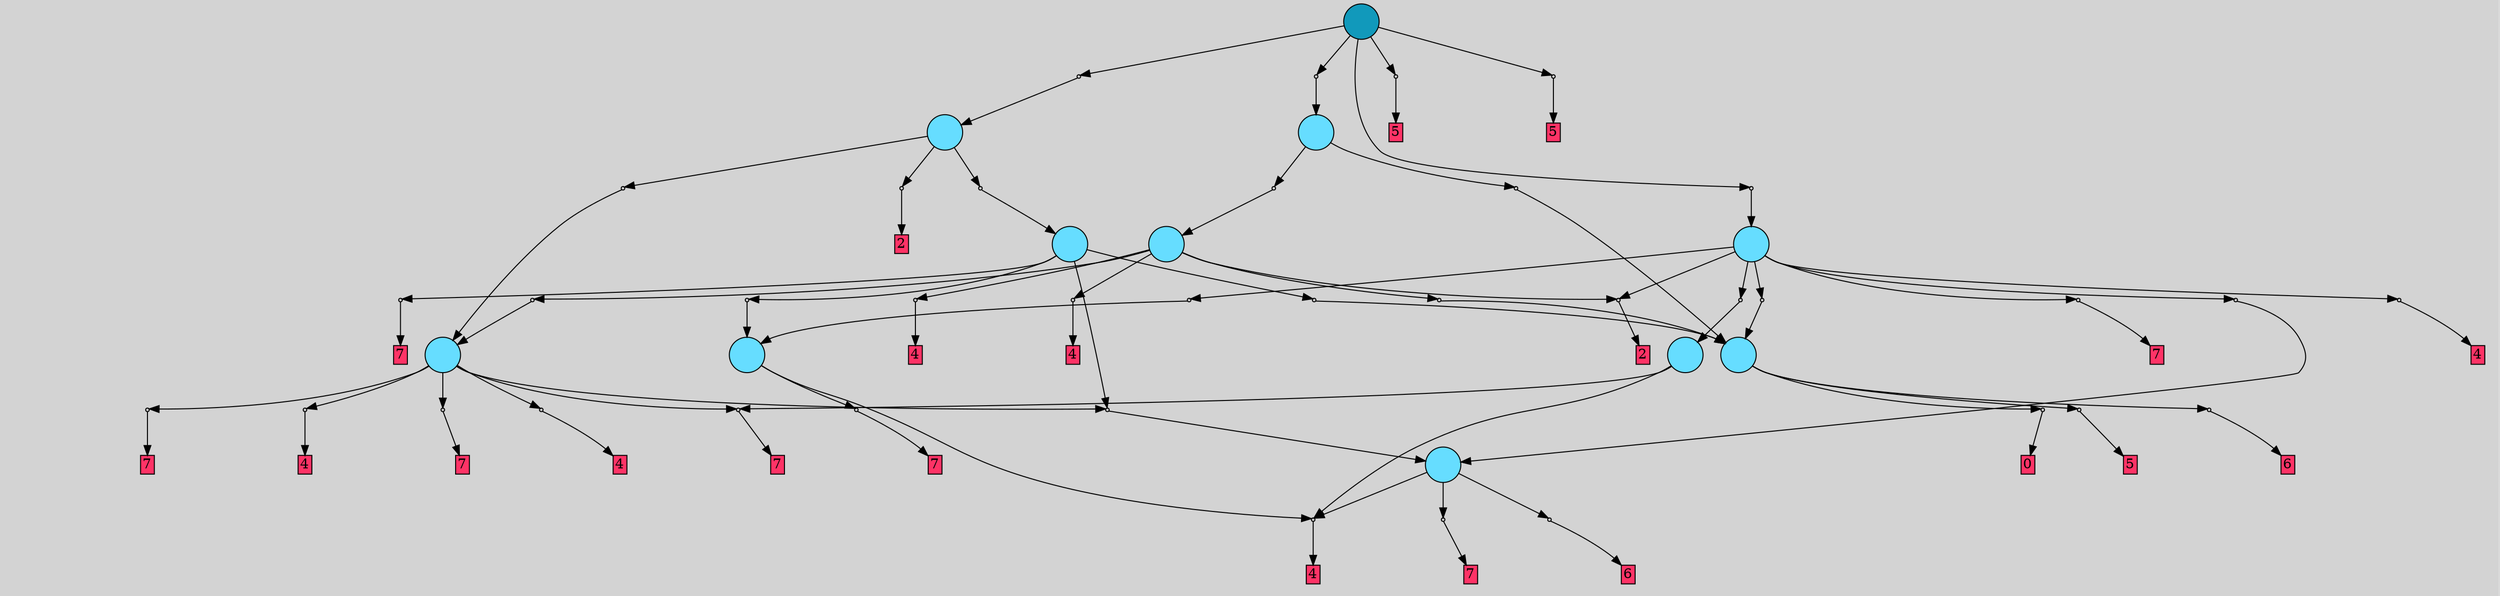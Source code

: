 // File exported with GEGELATI v1.3.1
// On the 2024-04-12 16:03:40
// With the File::TPGGraphDotExporter
digraph{
	graph[pad = "0.212, 0.055" bgcolor = lightgray]
	node[shape=circle style = filled label = ""]
		T0 [fillcolor="#66ddff"]
		T1 [fillcolor="#66ddff"]
		T2 [fillcolor="#66ddff"]
		T3 [fillcolor="#66ddff"]
		T4 [fillcolor="#66ddff"]
		T5 [fillcolor="#66ddff"]
		T6 [fillcolor="#66ddff"]
		T7 [fillcolor="#66ddff"]
		T8 [fillcolor="#66ddff"]
		T9 [fillcolor="#66ddff"]
		T10 [fillcolor="#1199bb"]
		P0 [fillcolor="#cccccc" shape=point] //
		I0 [shape=box style=invis label=""]
		P0 -> I0[style=invis]
		A0 [fillcolor="#ff3366" shape=box margin=0.03 width=0 height=0 label="5"]
		T0 -> P0 -> A0
		P1 [fillcolor="#cccccc" shape=point] //
		I1 [shape=box style=invis label="3|0&1|7#1|5&#92;n"]
		P1 -> I1[style=invis]
		A1 [fillcolor="#ff3366" shape=box margin=0.03 width=0 height=0 label="6"]
		T0 -> P1 -> A1
		P2 [fillcolor="#cccccc" shape=point] //
		I2 [shape=box style=invis label="4|0&1|3#2|3&#92;n"]
		P2 -> I2[style=invis]
		A2 [fillcolor="#ff3366" shape=box margin=0.03 width=0 height=0 label="0"]
		T0 -> P2 -> A2
		P3 [fillcolor="#cccccc" shape=point] //
		I3 [shape=box style=invis label="1|0&4|0#2|6&#92;n"]
		P3 -> I3[style=invis]
		A3 [fillcolor="#ff3366" shape=box margin=0.03 width=0 height=0 label="4"]
		T1 -> P3 -> A3
		P4 [fillcolor="#cccccc" shape=point] //
		I4 [shape=box style=invis label="1|0&1|2#4|3&#92;n"]
		P4 -> I4[style=invis]
		A4 [fillcolor="#ff3366" shape=box margin=0.03 width=0 height=0 label="7"]
		T1 -> P4 -> A4
		T2 -> P3
		P5 [fillcolor="#cccccc" shape=point] //
		I5 [shape=box style=invis label="1|0&1|2#1|3&#92;n"]
		P5 -> I5[style=invis]
		A5 [fillcolor="#ff3366" shape=box margin=0.03 width=0 height=0 label="7"]
		T2 -> P5 -> A5
		P6 [fillcolor="#cccccc" shape=point] //
		I6 [shape=box style=invis label="2|0&1|7#1|5&#92;n"]
		P6 -> I6[style=invis]
		A6 [fillcolor="#ff3366" shape=box margin=0.03 width=0 height=0 label="6"]
		T2 -> P6 -> A6
		T3 -> P3
		P7 [fillcolor="#cccccc" shape=point] //
		I7 [shape=box style=invis label="2|0&4|0#3|4&#92;n"]
		P7 -> I7[style=invis]
		A7 [fillcolor="#ff3366" shape=box margin=0.03 width=0 height=0 label="7"]
		T3 -> P7 -> A7
		P8 [fillcolor="#cccccc" shape=point] //
		I8 [shape=box style=invis label="2|0&4|1#1|4&#92;n"]
		P8 -> I8[style=invis]
		A8 [fillcolor="#ff3366" shape=box margin=0.03 width=0 height=0 label="7"]
		T4 -> P8 -> A8
		P9 [fillcolor="#cccccc" shape=point] //
		I9 [shape=box style=invis label="4|0&3|0#0|7&#92;n"]
		P9 -> I9[style=invis]
		A9 [fillcolor="#ff3366" shape=box margin=0.03 width=0 height=0 label="4"]
		T4 -> P9 -> A9
		T4 -> P7
		P10 [fillcolor="#cccccc" shape=point] //
		I10 [shape=box style=invis label="8|0&3|1#4|7&#92;n"]
		P10 -> I10[style=invis]
		T4 -> P10 -> T2
		P11 [fillcolor="#cccccc" shape=point] //
		I11 [shape=box style=invis label="2|0&4|5#3|4&#92;n"]
		P11 -> I11[style=invis]
		A10 [fillcolor="#ff3366" shape=box margin=0.03 width=0 height=0 label="7"]
		T4 -> P11 -> A10
		P12 [fillcolor="#cccccc" shape=point] //
		I12 [shape=box style=invis label="3|0&3|6#3|2&#92;n"]
		P12 -> I12[style=invis]
		A11 [fillcolor="#ff3366" shape=box margin=0.03 width=0 height=0 label="4"]
		T4 -> P12 -> A11
		P13 [fillcolor="#cccccc" shape=point] //
		I13 [shape=box style=invis label="8|0&3|6#2|4&#92;n"]
		P13 -> I13[style=invis]
		T5 -> P13 -> T1
		P14 [fillcolor="#cccccc" shape=point] //
		I14 [shape=box style=invis label="2|0&4|1#1|4&#92;n"]
		P14 -> I14[style=invis]
		A12 [fillcolor="#ff3366" shape=box margin=0.03 width=0 height=0 label="7"]
		T5 -> P14 -> A12
		P15 [fillcolor="#cccccc" shape=point] //
		I15 [shape=box style=invis label="2|0&4|3#1|4&#92;n"]
		P15 -> I15[style=invis]
		T5 -> P15 -> T0
		T5 -> P10
		P16 [fillcolor="#cccccc" shape=point] //
		I16 [shape=box style=invis label="1|0&4|0#1|6&#92;n"]
		P16 -> I16[style=invis]
		A13 [fillcolor="#ff3366" shape=box margin=0.03 width=0 height=0 label="4"]
		T6 -> P16 -> A13
		P17 [fillcolor="#cccccc" shape=point] //
		I17 [shape=box style=invis label="3|0&3|2#0|5&#92;n"]
		P17 -> I17[style=invis]
		A14 [fillcolor="#ff3366" shape=box margin=0.03 width=0 height=0 label="2"]
		T6 -> P17 -> A14
		P18 [fillcolor="#cccccc" shape=point] //
		I18 [shape=box style=invis label="1|0&4|0#0|0&#92;n"]
		P18 -> I18[style=invis]
		T6 -> P18 -> T0
		P19 [fillcolor="#cccccc" shape=point] //
		I19 [shape=box style=invis label="2|0&4|2#3|4&#92;n"]
		P19 -> I19[style=invis]
		T6 -> P19 -> T4
		P20 [fillcolor="#cccccc" shape=point] //
		I20 [shape=box style=invis label="1|0&3|4#2|2&#92;n"]
		P20 -> I20[style=invis]
		A15 [fillcolor="#ff3366" shape=box margin=0.03 width=0 height=0 label="4"]
		T6 -> P20 -> A15
		T7 -> P17
		P21 [fillcolor="#cccccc" shape=point] //
		I21 [shape=box style=invis label="1|0&4|4#3|7&#92;n"]
		P21 -> I21[style=invis]
		T7 -> P21 -> T3
		P22 [fillcolor="#cccccc" shape=point] //
		I22 [shape=box style=invis label="1|0&4|0#2|6&#92;n"]
		P22 -> I22[style=invis]
		A16 [fillcolor="#ff3366" shape=box margin=0.03 width=0 height=0 label="4"]
		T7 -> P22 -> A16
		P23 [fillcolor="#cccccc" shape=point] //
		I23 [shape=box style=invis label="2|0&4|1#1|4&#92;n"]
		P23 -> I23[style=invis]
		A17 [fillcolor="#ff3366" shape=box margin=0.03 width=0 height=0 label="7"]
		T7 -> P23 -> A17
		P24 [fillcolor="#cccccc" shape=point] //
		I24 [shape=box style=invis label="2|0&4|0#1|4&#92;n"]
		P24 -> I24[style=invis]
		T7 -> P24 -> T0
		P25 [fillcolor="#cccccc" shape=point] //
		I25 [shape=box style=invis label="8|0&3|6#4|4&#92;n"]
		P25 -> I25[style=invis]
		T7 -> P25 -> T1
		P26 [fillcolor="#cccccc" shape=point] //
		I26 [shape=box style=invis label="8|0&3|1#4|7&#92;n"]
		P26 -> I26[style=invis]
		T7 -> P26 -> T2
		P27 [fillcolor="#cccccc" shape=point] //
		I27 [shape=box style=invis label="2|0&1|1#1|7&#92;n"]
		P27 -> I27[style=invis]
		T8 -> P27 -> T5
		P28 [fillcolor="#cccccc" shape=point] //
		I28 [shape=box style=invis label="2|0&4|2#3|4&#92;n"]
		P28 -> I28[style=invis]
		T8 -> P28 -> T4
		P29 [fillcolor="#cccccc" shape=point] //
		I29 [shape=box style=invis label="3|0&3|2#0|5&#92;n"]
		P29 -> I29[style=invis]
		A18 [fillcolor="#ff3366" shape=box margin=0.03 width=0 height=0 label="2"]
		T8 -> P29 -> A18
		P30 [fillcolor="#cccccc" shape=point] //
		I30 [shape=box style=invis label="2|7&4|5#1|6&#92;n4|0&0|7#1|4&#92;n"]
		P30 -> I30[style=invis]
		T9 -> P30 -> T6
		P31 [fillcolor="#cccccc" shape=point] //
		I31 [shape=box style=invis label="3|0&4|7#3|4&#92;n"]
		P31 -> I31[style=invis]
		T9 -> P31 -> T0
		P32 [fillcolor="#cccccc" shape=point] //
		I32 [shape=box style=invis label="2|0&1|1#1|7&#92;n"]
		P32 -> I32[style=invis]
		T10 -> P32 -> T7
		P33 [fillcolor="#cccccc" shape=point] //
		I33 [shape=box style=invis label="2|7&4|5#1|6&#92;n4|0&0|7#1|4&#92;n"]
		P33 -> I33[style=invis]
		T10 -> P33 -> T9
		P34 [fillcolor="#cccccc" shape=point] //
		I34 [shape=box style=invis label="2|0&2|6#2|1&#92;n"]
		P34 -> I34[style=invis]
		A19 [fillcolor="#ff3366" shape=box margin=0.03 width=0 height=0 label="5"]
		T10 -> P34 -> A19
		P35 [fillcolor="#cccccc" shape=point] //
		I35 [shape=box style=invis label="2|0&2|2#3|4&#92;n"]
		P35 -> I35[style=invis]
		A20 [fillcolor="#ff3366" shape=box margin=0.03 width=0 height=0 label="5"]
		T10 -> P35 -> A20
		P36 [fillcolor="#cccccc" shape=point] //
		I36 [shape=box style=invis label="2|0&1|4#1|5&#92;n"]
		P36 -> I36[style=invis]
		T10 -> P36 -> T8
		{ rank= same T10 }
}
